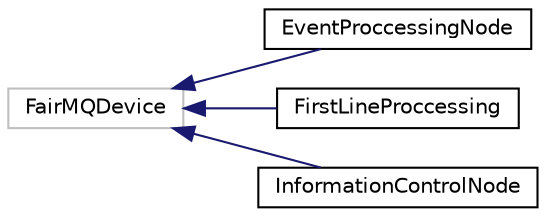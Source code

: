 digraph "Graphical Class Hierarchy"
{
  edge [fontname="Helvetica",fontsize="10",labelfontname="Helvetica",labelfontsize="10"];
  node [fontname="Helvetica",fontsize="10",shape=record];
  rankdir="LR";
  Node2 [label="FairMQDevice",height=0.2,width=0.4,color="grey75", fillcolor="white", style="filled"];
  Node2 -> Node0 [dir="back",color="midnightblue",fontsize="10",style="solid",fontname="Helvetica"];
  Node0 [label="EventProccessingNode",height=0.2,width=0.4,color="black", fillcolor="white", style="filled",URL="$classEventProccessingNode.html"];
  Node2 -> Node4 [dir="back",color="midnightblue",fontsize="10",style="solid",fontname="Helvetica"];
  Node4 [label="FirstLineProccessing",height=0.2,width=0.4,color="black", fillcolor="white", style="filled",URL="$classFirstLineProccessing.html"];
  Node2 -> Node5 [dir="back",color="midnightblue",fontsize="10",style="solid",fontname="Helvetica"];
  Node5 [label="InformationControlNode",height=0.2,width=0.4,color="black", fillcolor="white", style="filled",URL="$classInformationControlNode.html"];
}
